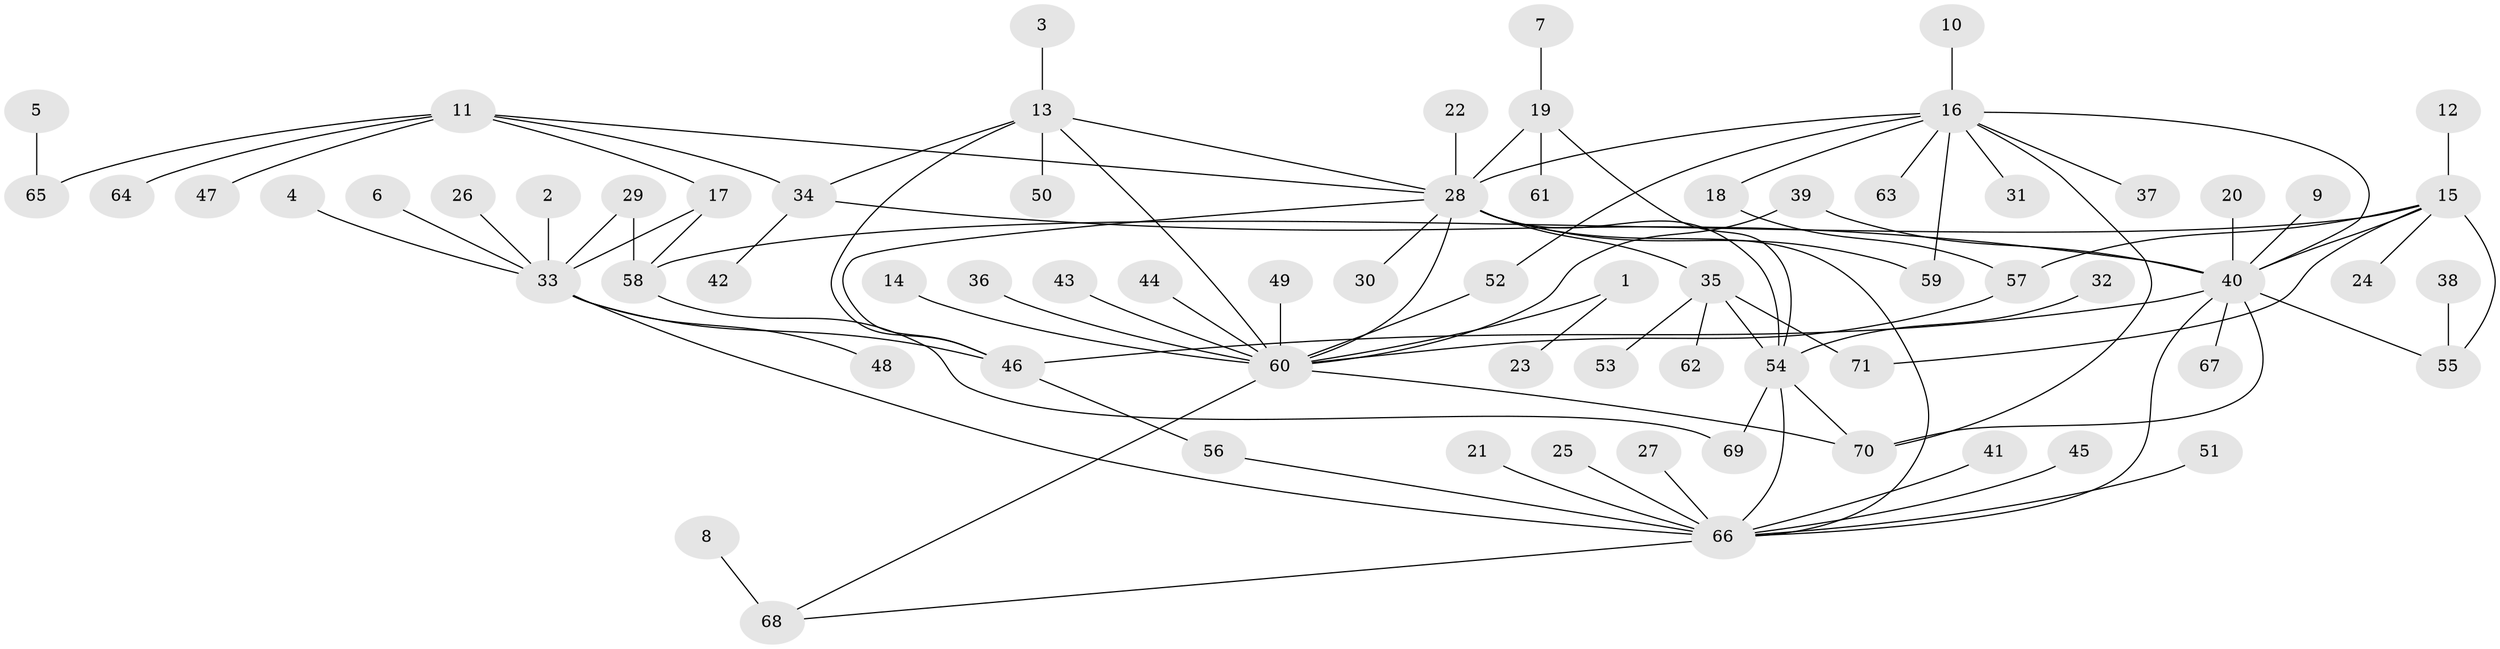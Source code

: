 // original degree distribution, {15: 0.007042253521126761, 14: 0.014084507042253521, 8: 0.007042253521126761, 11: 0.007042253521126761, 9: 0.02112676056338028, 16: 0.007042253521126761, 12: 0.007042253521126761, 2: 0.18309859154929578, 3: 0.1056338028169014, 4: 0.04225352112676056, 1: 0.5774647887323944, 6: 0.007042253521126761, 5: 0.014084507042253521}
// Generated by graph-tools (version 1.1) at 2025/01/03/09/25 03:01:51]
// undirected, 71 vertices, 96 edges
graph export_dot {
graph [start="1"]
  node [color=gray90,style=filled];
  1;
  2;
  3;
  4;
  5;
  6;
  7;
  8;
  9;
  10;
  11;
  12;
  13;
  14;
  15;
  16;
  17;
  18;
  19;
  20;
  21;
  22;
  23;
  24;
  25;
  26;
  27;
  28;
  29;
  30;
  31;
  32;
  33;
  34;
  35;
  36;
  37;
  38;
  39;
  40;
  41;
  42;
  43;
  44;
  45;
  46;
  47;
  48;
  49;
  50;
  51;
  52;
  53;
  54;
  55;
  56;
  57;
  58;
  59;
  60;
  61;
  62;
  63;
  64;
  65;
  66;
  67;
  68;
  69;
  70;
  71;
  1 -- 23 [weight=1.0];
  1 -- 60 [weight=1.0];
  2 -- 33 [weight=1.0];
  3 -- 13 [weight=1.0];
  4 -- 33 [weight=1.0];
  5 -- 65 [weight=1.0];
  6 -- 33 [weight=1.0];
  7 -- 19 [weight=1.0];
  8 -- 68 [weight=1.0];
  9 -- 40 [weight=1.0];
  10 -- 16 [weight=1.0];
  11 -- 17 [weight=1.0];
  11 -- 28 [weight=1.0];
  11 -- 34 [weight=1.0];
  11 -- 47 [weight=1.0];
  11 -- 64 [weight=1.0];
  11 -- 65 [weight=1.0];
  12 -- 15 [weight=1.0];
  13 -- 28 [weight=1.0];
  13 -- 34 [weight=1.0];
  13 -- 46 [weight=1.0];
  13 -- 50 [weight=1.0];
  13 -- 60 [weight=1.0];
  14 -- 60 [weight=1.0];
  15 -- 24 [weight=1.0];
  15 -- 40 [weight=1.0];
  15 -- 55 [weight=1.0];
  15 -- 57 [weight=1.0];
  15 -- 58 [weight=1.0];
  15 -- 71 [weight=1.0];
  16 -- 18 [weight=1.0];
  16 -- 28 [weight=1.0];
  16 -- 31 [weight=1.0];
  16 -- 37 [weight=1.0];
  16 -- 40 [weight=1.0];
  16 -- 52 [weight=1.0];
  16 -- 59 [weight=1.0];
  16 -- 63 [weight=1.0];
  16 -- 70 [weight=1.0];
  17 -- 33 [weight=1.0];
  17 -- 58 [weight=1.0];
  18 -- 57 [weight=1.0];
  19 -- 28 [weight=2.0];
  19 -- 54 [weight=1.0];
  19 -- 61 [weight=1.0];
  20 -- 40 [weight=1.0];
  21 -- 66 [weight=1.0];
  22 -- 28 [weight=1.0];
  25 -- 66 [weight=1.0];
  26 -- 33 [weight=1.0];
  27 -- 66 [weight=1.0];
  28 -- 30 [weight=1.0];
  28 -- 35 [weight=1.0];
  28 -- 46 [weight=1.0];
  28 -- 54 [weight=1.0];
  28 -- 59 [weight=1.0];
  28 -- 60 [weight=1.0];
  28 -- 66 [weight=1.0];
  29 -- 33 [weight=1.0];
  29 -- 58 [weight=1.0];
  32 -- 54 [weight=1.0];
  33 -- 46 [weight=1.0];
  33 -- 48 [weight=1.0];
  33 -- 66 [weight=1.0];
  34 -- 40 [weight=1.0];
  34 -- 42 [weight=1.0];
  35 -- 53 [weight=1.0];
  35 -- 54 [weight=1.0];
  35 -- 62 [weight=1.0];
  35 -- 71 [weight=1.0];
  36 -- 60 [weight=1.0];
  38 -- 55 [weight=1.0];
  39 -- 40 [weight=1.0];
  39 -- 60 [weight=1.0];
  40 -- 46 [weight=1.0];
  40 -- 55 [weight=1.0];
  40 -- 66 [weight=1.0];
  40 -- 67 [weight=1.0];
  40 -- 70 [weight=1.0];
  41 -- 66 [weight=1.0];
  43 -- 60 [weight=1.0];
  44 -- 60 [weight=1.0];
  45 -- 66 [weight=1.0];
  46 -- 56 [weight=1.0];
  49 -- 60 [weight=1.0];
  51 -- 66 [weight=1.0];
  52 -- 60 [weight=1.0];
  54 -- 66 [weight=1.0];
  54 -- 69 [weight=1.0];
  54 -- 70 [weight=1.0];
  56 -- 66 [weight=1.0];
  57 -- 60 [weight=1.0];
  58 -- 69 [weight=1.0];
  60 -- 68 [weight=1.0];
  60 -- 70 [weight=1.0];
  66 -- 68 [weight=1.0];
}
